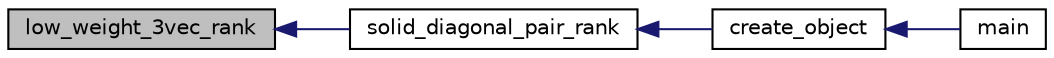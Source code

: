 digraph "low_weight_3vec_rank"
{
  edge [fontname="Helvetica",fontsize="10",labelfontname="Helvetica",labelfontsize="10"];
  node [fontname="Helvetica",fontsize="10",shape=record];
  rankdir="LR";
  Node441 [label="low_weight_3vec_rank",height=0.2,width=0.4,color="black", fillcolor="grey75", style="filled", fontcolor="black"];
  Node441 -> Node442 [dir="back",color="midnightblue",fontsize="10",style="solid",fontname="Helvetica"];
  Node442 [label="solid_diagonal_pair_rank",height=0.2,width=0.4,color="black", fillcolor="white", style="filled",URL="$de/d10/hamming_8_c.html#a2e8b2e1c3009d80a56f3b7ef448baccf"];
  Node442 -> Node443 [dir="back",color="midnightblue",fontsize="10",style="solid",fontname="Helvetica"];
  Node443 [label="create_object",height=0.2,width=0.4,color="black", fillcolor="white", style="filled",URL="$de/d10/hamming_8_c.html#a290a0a0fa4965131997904ad9fe1840b"];
  Node443 -> Node444 [dir="back",color="midnightblue",fontsize="10",style="solid",fontname="Helvetica"];
  Node444 [label="main",height=0.2,width=0.4,color="black", fillcolor="white", style="filled",URL="$de/d10/hamming_8_c.html#a3c04138a5bfe5d72780bb7e82a18e627"];
}
